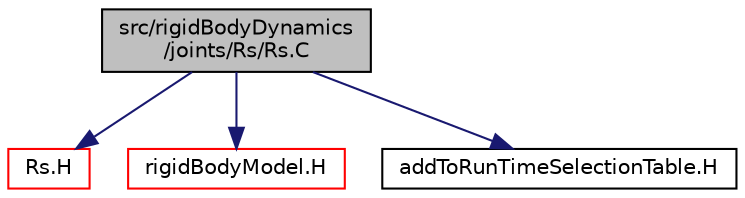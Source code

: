 digraph "src/rigidBodyDynamics/joints/Rs/Rs.C"
{
  bgcolor="transparent";
  edge [fontname="Helvetica",fontsize="10",labelfontname="Helvetica",labelfontsize="10"];
  node [fontname="Helvetica",fontsize="10",shape=record];
  Node1 [label="src/rigidBodyDynamics\l/joints/Rs/Rs.C",height=0.2,width=0.4,color="black", fillcolor="grey75", style="filled", fontcolor="black"];
  Node1 -> Node2 [color="midnightblue",fontsize="10",style="solid",fontname="Helvetica"];
  Node2 [label="Rs.H",height=0.2,width=0.4,color="red",URL="$a09806.html"];
  Node1 -> Node3 [color="midnightblue",fontsize="10",style="solid",fontname="Helvetica"];
  Node3 [label="rigidBodyModel.H",height=0.2,width=0.4,color="red",URL="$a09843.html"];
  Node1 -> Node4 [color="midnightblue",fontsize="10",style="solid",fontname="Helvetica"];
  Node4 [label="addToRunTimeSelectionTable.H",height=0.2,width=0.4,color="black",URL="$a07966.html",tooltip="Macros for easy insertion into run-time selection tables. "];
}
